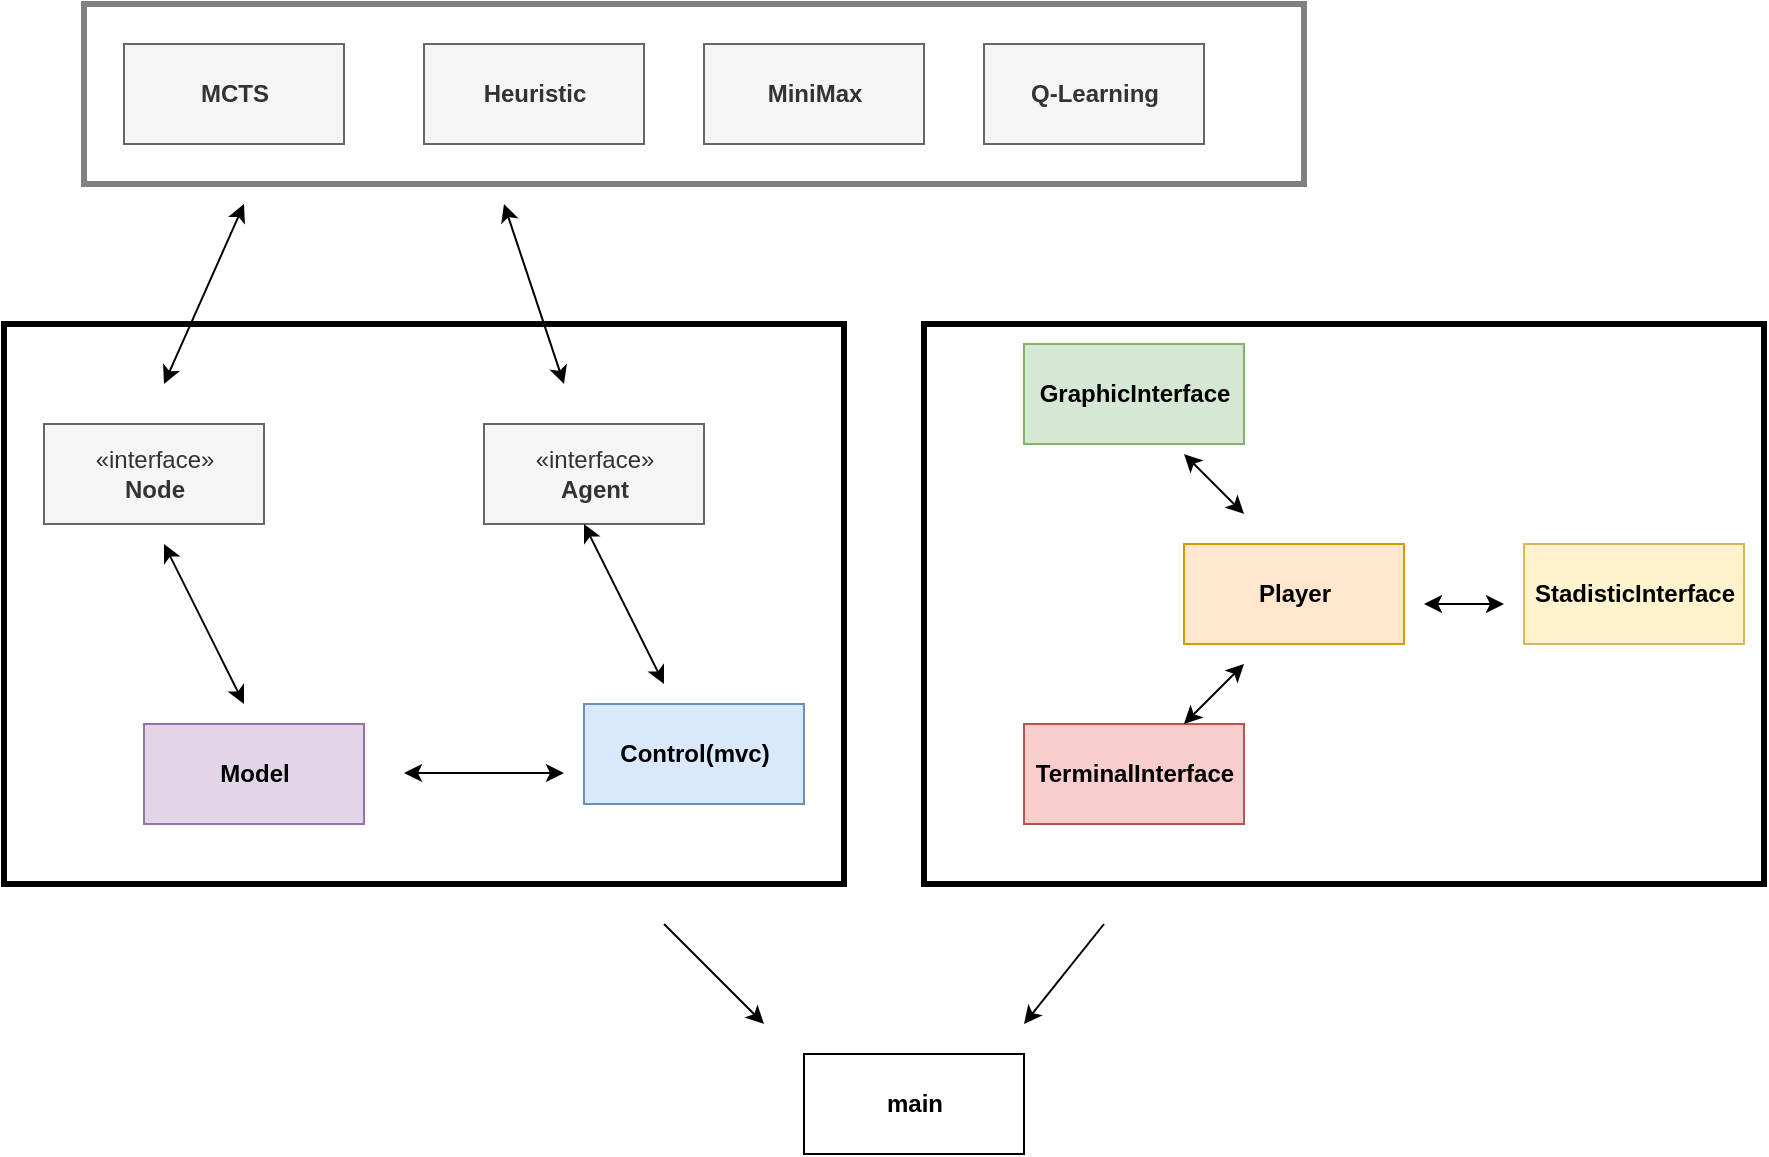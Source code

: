 <mxfile version="12.7.0" type="device"><diagram id="3gjsJfwX6NH6ZjUIXrtz" name="Page-1"><mxGraphModel dx="1172" dy="1784" grid="1" gridSize="10" guides="1" tooltips="1" connect="1" arrows="1" fold="1" page="1" pageScale="1" pageWidth="850" pageHeight="1100" math="0" shadow="0"><root><mxCell id="0"/><mxCell id="1" parent="0"/><mxCell id="1u6QL9yyQh-Ea_asQnVc-1" value="&lt;b&gt;MCTS&lt;/b&gt;" style="html=1;fillColor=#f5f5f5;strokeColor=#666666;fontColor=#333333;" parent="1" vertex="1"><mxGeometry x="70" y="20" width="110" height="50" as="geometry"/></mxCell><mxCell id="1u6QL9yyQh-Ea_asQnVc-2" value="«interface»&lt;br&gt;&lt;b&gt;Node&lt;/b&gt;" style="html=1;fillColor=#f5f5f5;strokeColor=#666666;fontColor=#333333;" parent="1" vertex="1"><mxGeometry x="30" y="210" width="110" height="50" as="geometry"/></mxCell><mxCell id="1u6QL9yyQh-Ea_asQnVc-3" value="&lt;b&gt;Model&lt;/b&gt;" style="html=1;fillColor=#e1d5e7;strokeColor=#9673a6;" parent="1" vertex="1"><mxGeometry x="80" y="360" width="110" height="50" as="geometry"/></mxCell><mxCell id="1u6QL9yyQh-Ea_asQnVc-4" value="&lt;b&gt;Control(mvc)&lt;/b&gt;" style="html=1;fillColor=#dae8fc;strokeColor=#6c8ebf;" parent="1" vertex="1"><mxGeometry x="300" y="350" width="110" height="50" as="geometry"/></mxCell><mxCell id="1u6QL9yyQh-Ea_asQnVc-7" value="&lt;div&gt;&lt;b&gt;main&lt;/b&gt;&lt;/div&gt;" style="html=1;" parent="1" vertex="1"><mxGeometry x="410" y="525" width="110" height="50" as="geometry"/></mxCell><mxCell id="1u6QL9yyQh-Ea_asQnVc-8" value="" style="endArrow=classic;startArrow=classic;html=1;" parent="1" edge="1"><mxGeometry width="50" height="50" relative="1" as="geometry"><mxPoint x="130" y="350" as="sourcePoint"/><mxPoint x="90" y="270" as="targetPoint"/></mxGeometry></mxCell><mxCell id="1u6QL9yyQh-Ea_asQnVc-9" value="" style="endArrow=classic;startArrow=classic;html=1;" parent="1" edge="1"><mxGeometry width="50" height="50" relative="1" as="geometry"><mxPoint x="90" y="190" as="sourcePoint"/><mxPoint x="130" y="100" as="targetPoint"/></mxGeometry></mxCell><mxCell id="1u6QL9yyQh-Ea_asQnVc-10" value="" style="endArrow=classic;startArrow=classic;html=1;" parent="1" edge="1"><mxGeometry width="50" height="50" relative="1" as="geometry"><mxPoint x="210" y="384.5" as="sourcePoint"/><mxPoint x="290" y="384.5" as="targetPoint"/></mxGeometry></mxCell><mxCell id="1u6QL9yyQh-Ea_asQnVc-11" value="" style="endArrow=classic;startArrow=classic;html=1;" parent="1" edge="1"><mxGeometry width="50" height="50" relative="1" as="geometry"><mxPoint x="290" y="190" as="sourcePoint"/><mxPoint x="260" y="100" as="targetPoint"/></mxGeometry></mxCell><mxCell id="1u6QL9yyQh-Ea_asQnVc-12" value="" style="rounded=0;whiteSpace=wrap;html=1;fillColor=none;strokeWidth=3;" parent="1" vertex="1"><mxGeometry x="10" y="160" width="420" height="280" as="geometry"/></mxCell><mxCell id="KWR5aNfSW0qZZMLPGc-r-1" value="&lt;b&gt;Heuristic&lt;/b&gt;" style="html=1;fillColor=#f5f5f5;strokeColor=#666666;fontColor=#333333;" parent="1" vertex="1"><mxGeometry x="220" y="20" width="110" height="50" as="geometry"/></mxCell><mxCell id="KWR5aNfSW0qZZMLPGc-r-2" value="«interface»&lt;br&gt;&lt;b&gt;Agent&lt;/b&gt;" style="html=1;fillColor=#f5f5f5;strokeColor=#666666;fontColor=#333333;" parent="1" vertex="1"><mxGeometry x="250" y="210" width="110" height="50" as="geometry"/></mxCell><mxCell id="KWR5aNfSW0qZZMLPGc-r-3" value="" style="endArrow=classic;startArrow=classic;html=1;" parent="1" edge="1"><mxGeometry width="50" height="50" relative="1" as="geometry"><mxPoint x="340" y="340" as="sourcePoint"/><mxPoint x="300" y="260" as="targetPoint"/></mxGeometry></mxCell><mxCell id="ckUu-P6qGeeTUxOA0L0n-6" value="&lt;b&gt;MiniMax&lt;/b&gt;" style="html=1;fillColor=#f5f5f5;strokeColor=#666666;fontColor=#333333;" parent="1" vertex="1"><mxGeometry x="360" y="20" width="110" height="50" as="geometry"/></mxCell><mxCell id="oQUDqtqK4J9dFc1rK5zg-1" value="" style="rounded=0;whiteSpace=wrap;html=1;fillColor=none;strokeWidth=3;strokeColor=#808080;" parent="1" vertex="1"><mxGeometry x="50" width="610" height="90" as="geometry"/></mxCell><mxCell id="93vSmjn_Fd_wjtiCg5x2-6" value="&lt;b&gt;GraphicInterface&lt;/b&gt;" style="html=1;fillColor=#d5e8d4;strokeColor=#82b366;" parent="1" vertex="1"><mxGeometry x="520" y="170" width="110" height="50" as="geometry"/></mxCell><mxCell id="93vSmjn_Fd_wjtiCg5x2-7" value="&lt;b&gt;TerminalInterface&lt;/b&gt;" style="html=1;fillColor=#f8cecc;strokeColor=#b85450;" parent="1" vertex="1"><mxGeometry x="520" y="360" width="110" height="50" as="geometry"/></mxCell><mxCell id="93vSmjn_Fd_wjtiCg5x2-8" value="&lt;b&gt;Player&lt;/b&gt;" style="html=1;fillColor=#ffe6cc;strokeColor=#d79b00;" parent="1" vertex="1"><mxGeometry x="600" y="270" width="110" height="50" as="geometry"/></mxCell><mxCell id="93vSmjn_Fd_wjtiCg5x2-9" value="" style="endArrow=classic;startArrow=classic;html=1;" parent="1" edge="1"><mxGeometry width="50" height="50" relative="1" as="geometry"><mxPoint x="600" y="360" as="sourcePoint"/><mxPoint x="630" y="330" as="targetPoint"/></mxGeometry></mxCell><mxCell id="93vSmjn_Fd_wjtiCg5x2-10" value="" style="endArrow=classic;startArrow=classic;html=1;" parent="1" edge="1"><mxGeometry width="50" height="50" relative="1" as="geometry"><mxPoint x="630" y="255" as="sourcePoint"/><mxPoint x="600" y="225" as="targetPoint"/></mxGeometry></mxCell><mxCell id="93vSmjn_Fd_wjtiCg5x2-11" value="&lt;b&gt;StadisticInterface&lt;/b&gt;" style="html=1;fillColor=#fff2cc;strokeColor=#d6b656;" parent="1" vertex="1"><mxGeometry x="770" y="270" width="110" height="50" as="geometry"/></mxCell><mxCell id="93vSmjn_Fd_wjtiCg5x2-12" value="" style="endArrow=classic;startArrow=classic;html=1;" parent="1" edge="1"><mxGeometry width="50" height="50" relative="1" as="geometry"><mxPoint x="720" y="300" as="sourcePoint"/><mxPoint x="760" y="300" as="targetPoint"/></mxGeometry></mxCell><mxCell id="93vSmjn_Fd_wjtiCg5x2-13" value="" style="rounded=0;whiteSpace=wrap;html=1;fillColor=none;strokeWidth=3;" parent="1" vertex="1"><mxGeometry x="470" y="160" width="420" height="280" as="geometry"/></mxCell><mxCell id="93vSmjn_Fd_wjtiCg5x2-14" value="" style="endArrow=classic;html=1;" parent="1" edge="1"><mxGeometry width="50" height="50" relative="1" as="geometry"><mxPoint x="340" y="460" as="sourcePoint"/><mxPoint x="390" y="510" as="targetPoint"/></mxGeometry></mxCell><mxCell id="93vSmjn_Fd_wjtiCg5x2-15" value="" style="endArrow=classic;html=1;" parent="1" edge="1"><mxGeometry width="50" height="50" relative="1" as="geometry"><mxPoint x="560" y="460" as="sourcePoint"/><mxPoint x="520" y="510" as="targetPoint"/></mxGeometry></mxCell><mxCell id="E_MI0BxsNiVQHiA2oiKv-1" value="&lt;b&gt;Q-Learning&lt;/b&gt;" style="html=1;fillColor=#f5f5f5;strokeColor=#666666;fontColor=#333333;" vertex="1" parent="1"><mxGeometry x="500" y="20" width="110" height="50" as="geometry"/></mxCell></root></mxGraphModel></diagram></mxfile>